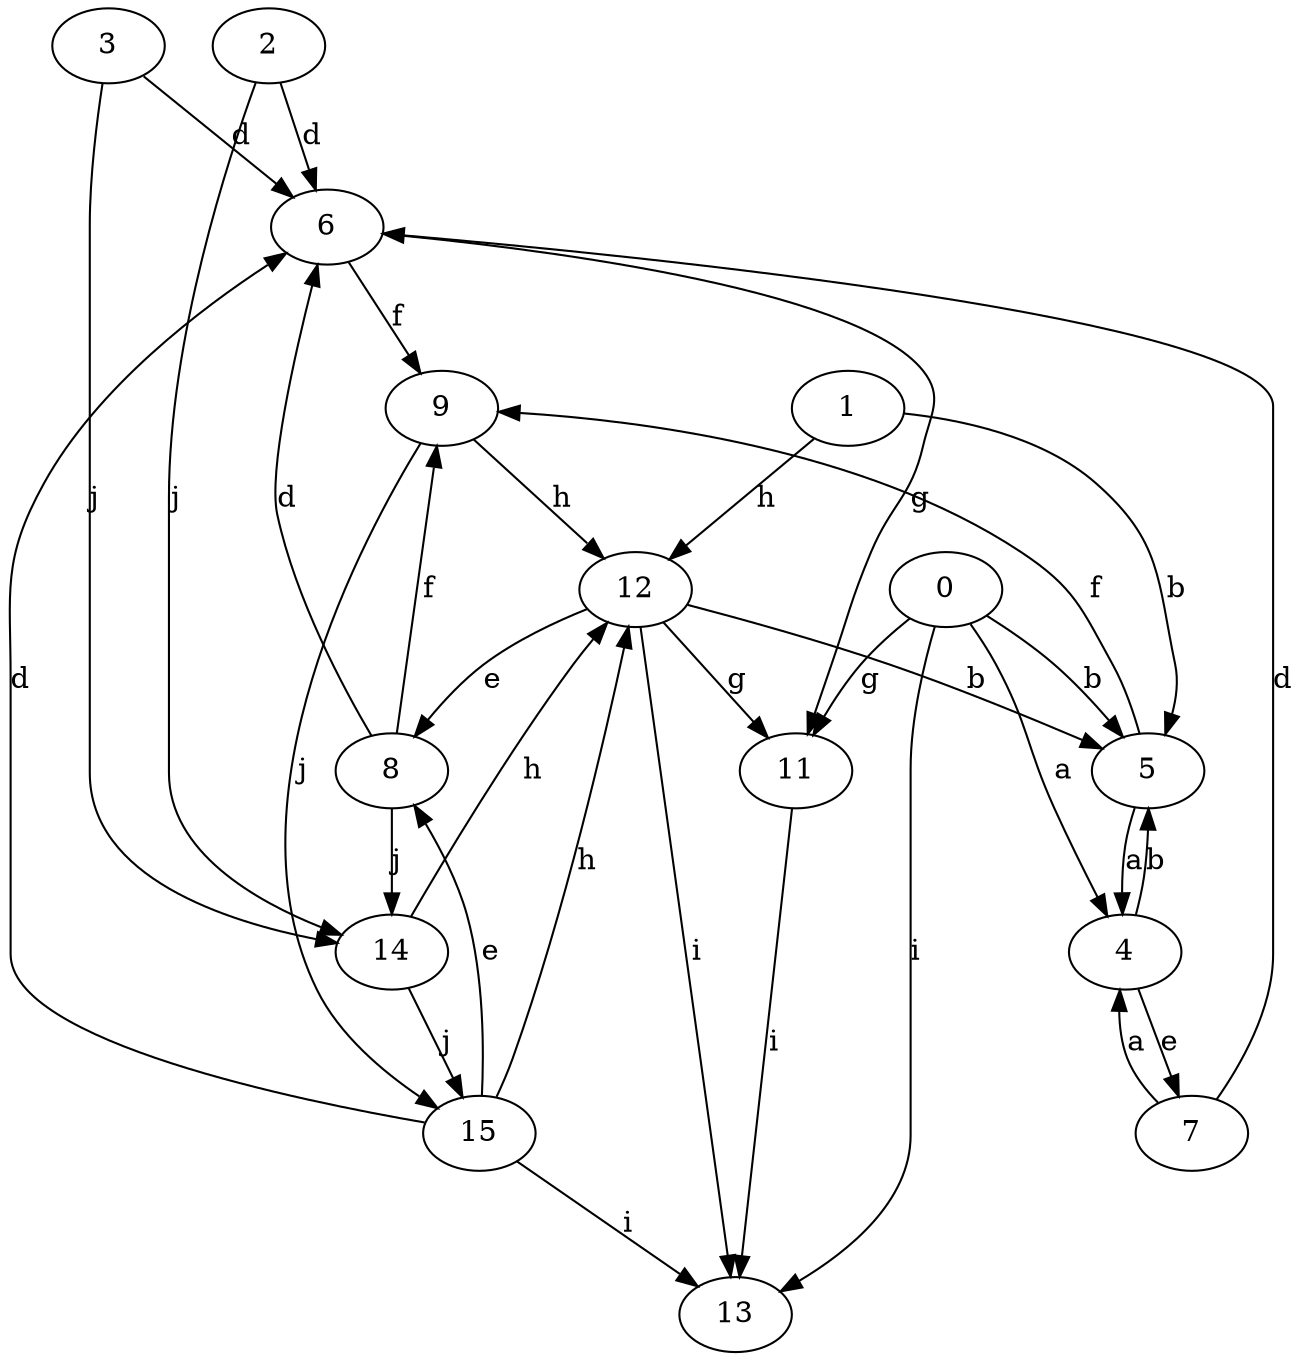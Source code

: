 strict digraph  {
2;
3;
4;
5;
6;
7;
8;
9;
11;
12;
13;
14;
0;
15;
1;
2 -> 6  [label=d];
2 -> 14  [label=j];
3 -> 6  [label=d];
3 -> 14  [label=j];
4 -> 5  [label=b];
4 -> 7  [label=e];
5 -> 4  [label=a];
5 -> 9  [label=f];
6 -> 9  [label=f];
6 -> 11  [label=g];
7 -> 4  [label=a];
7 -> 6  [label=d];
8 -> 6  [label=d];
8 -> 9  [label=f];
8 -> 14  [label=j];
9 -> 12  [label=h];
9 -> 15  [label=j];
11 -> 13  [label=i];
12 -> 5  [label=b];
12 -> 8  [label=e];
12 -> 11  [label=g];
12 -> 13  [label=i];
14 -> 12  [label=h];
14 -> 15  [label=j];
0 -> 4  [label=a];
0 -> 5  [label=b];
0 -> 11  [label=g];
0 -> 13  [label=i];
15 -> 6  [label=d];
15 -> 8  [label=e];
15 -> 12  [label=h];
15 -> 13  [label=i];
1 -> 5  [label=b];
1 -> 12  [label=h];
}
